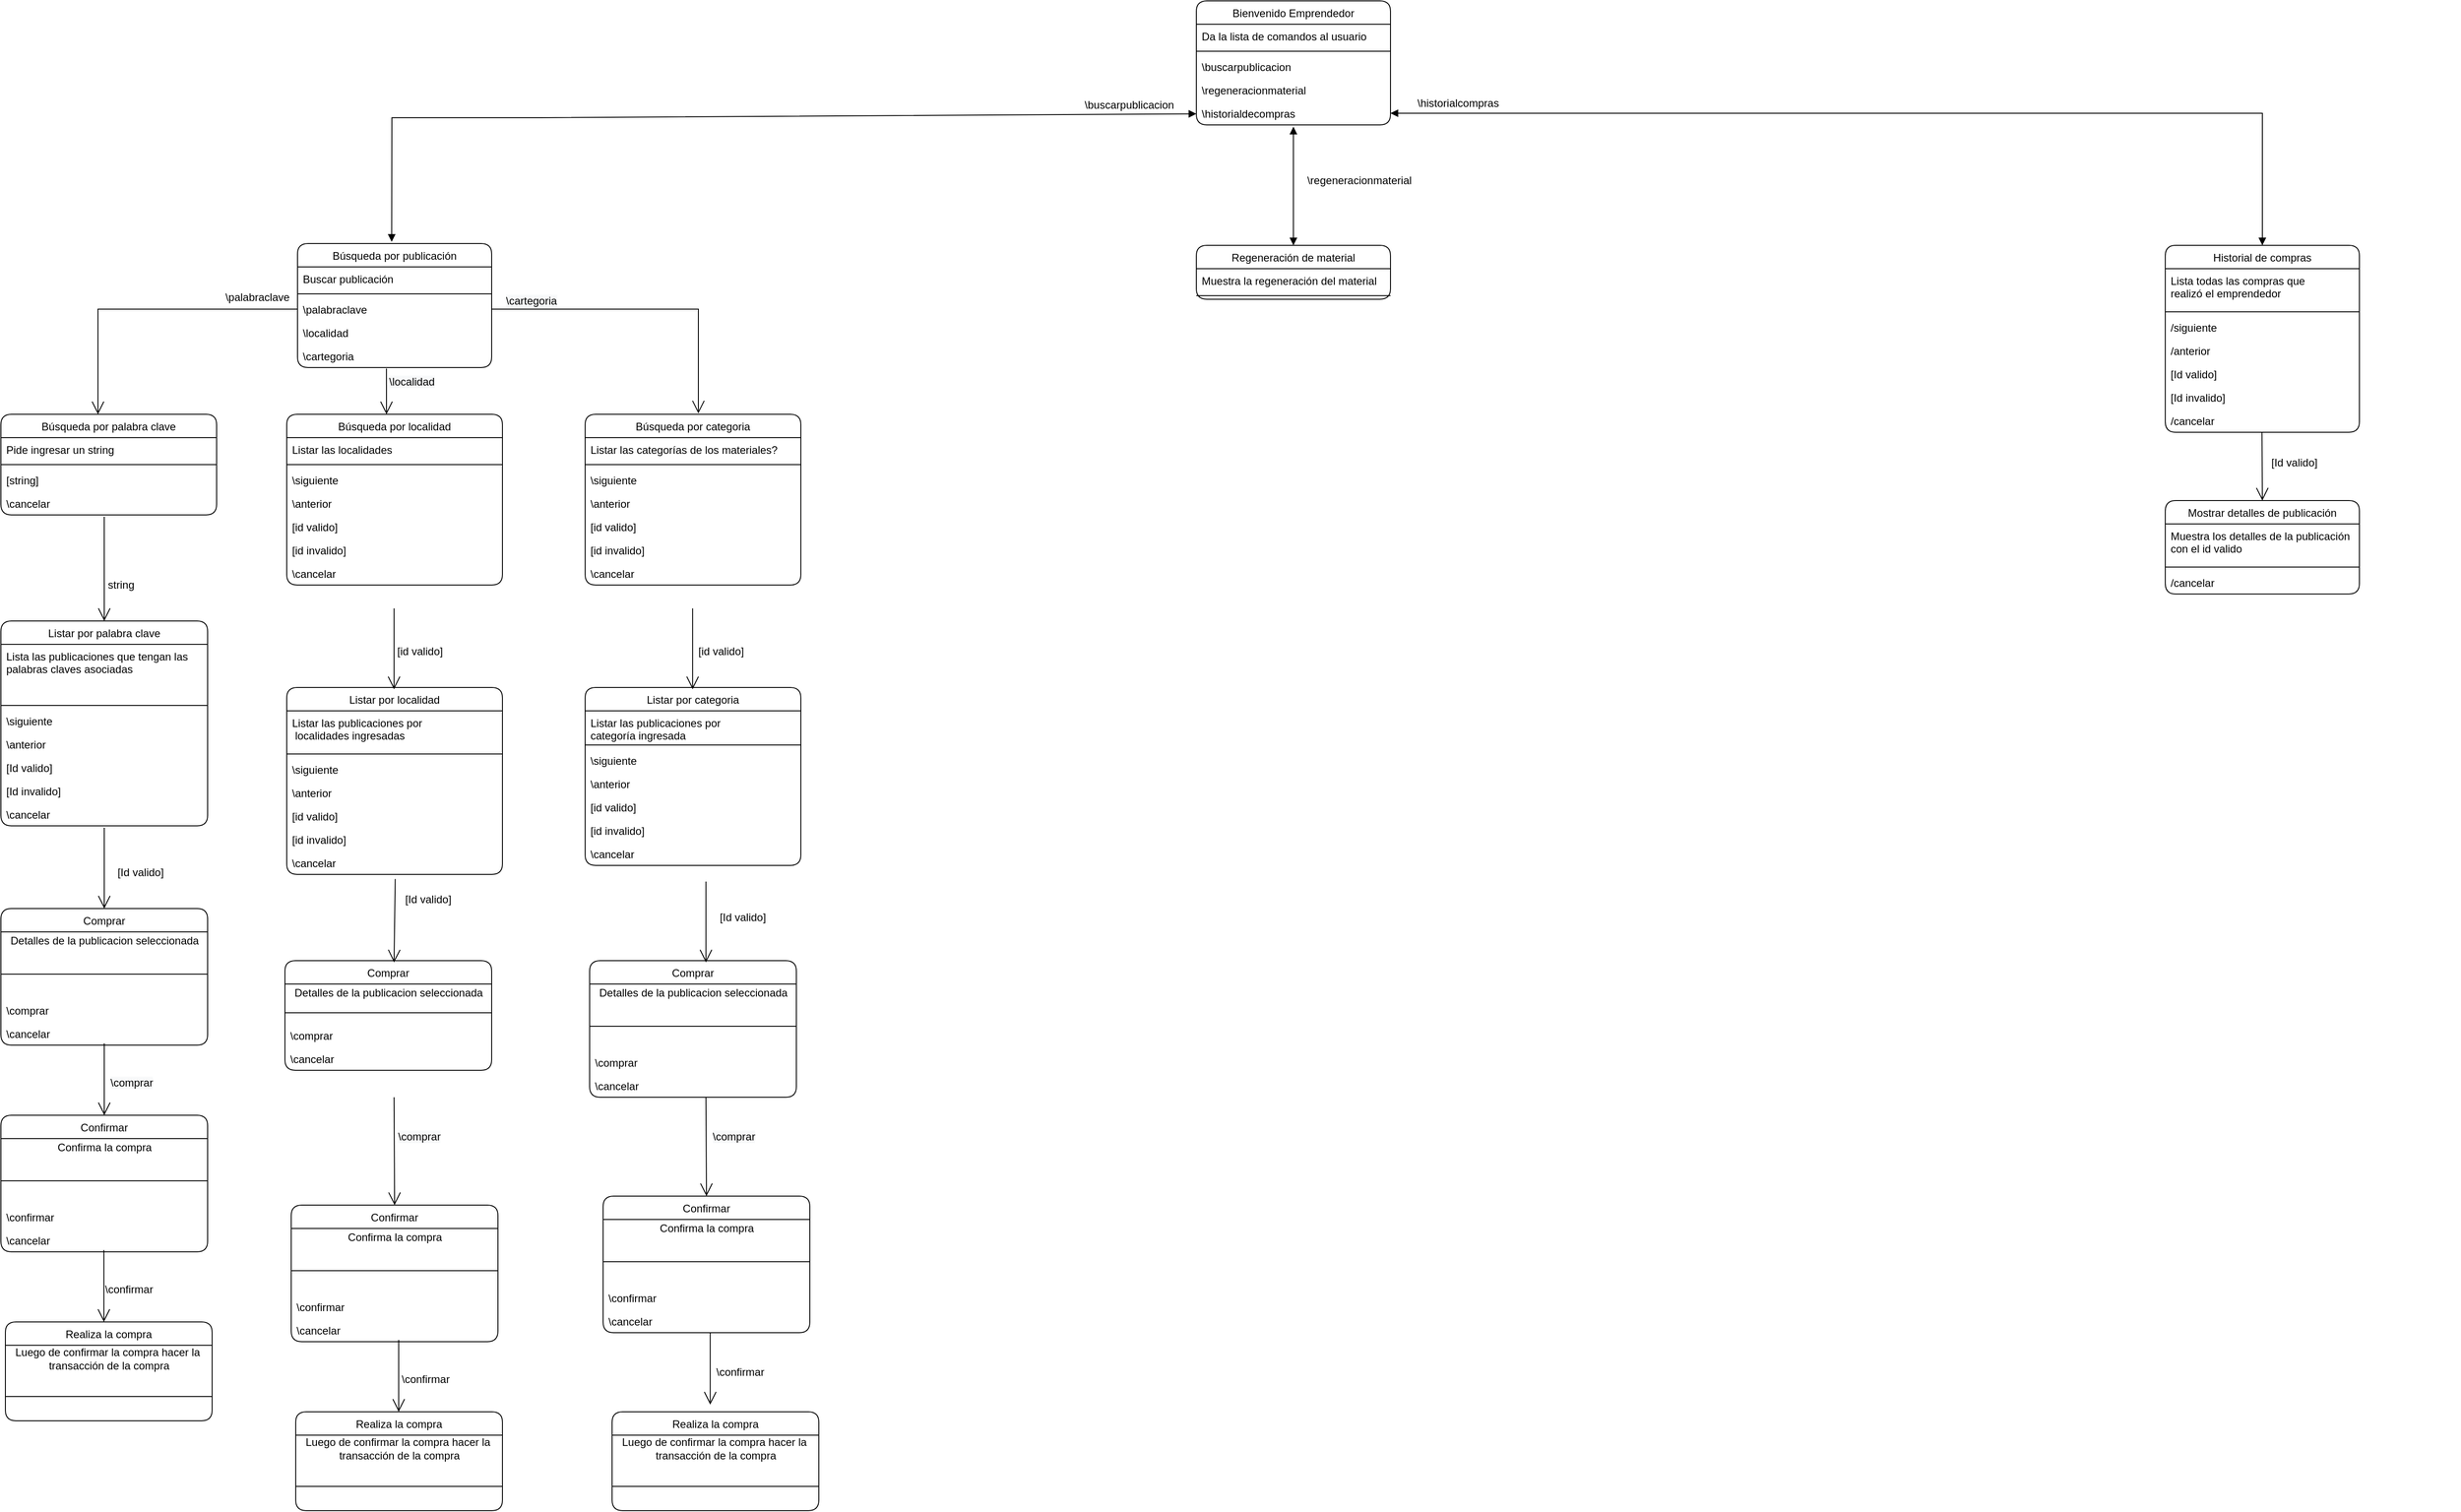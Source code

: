 <mxfile version="15.7.3" type="device"><diagram id="ck6hwYot3QmczjwxA_Va" name="Page-1"><mxGraphModel dx="2410" dy="1800" grid="1" gridSize="10" guides="1" tooltips="1" connect="1" arrows="1" fold="1" page="1" pageScale="1" pageWidth="827" pageHeight="1169" math="0" shadow="0"><root><mxCell id="0"/><mxCell id="1" parent="0"/><mxCell id="-AC4MAWslslYkM7edlEW-5" value="Bienvenido Emprendedor" style="swimlane;fontStyle=0;childLayout=stackLayout;horizontal=1;startSize=26;fillColor=none;horizontalStack=0;resizeParent=1;resizeParentMax=0;resizeLast=0;collapsible=1;marginBottom=0;rounded=1;" parent="1" vertex="1"><mxGeometry x="990" y="-460" width="216" height="138" as="geometry"><mxRectangle x="307" y="-410" width="170" height="26" as="alternateBounds"/></mxGeometry></mxCell><mxCell id="-AC4MAWslslYkM7edlEW-6" value="Da la lista de comandos al usuario" style="text;strokeColor=none;fillColor=none;align=left;verticalAlign=top;spacingLeft=4;spacingRight=4;overflow=hidden;rotatable=0;points=[[0,0.5],[1,0.5]];portConstraint=eastwest;" parent="-AC4MAWslslYkM7edlEW-5" vertex="1"><mxGeometry y="26" width="216" height="26" as="geometry"/></mxCell><mxCell id="-AC4MAWslslYkM7edlEW-7" value="" style="line;strokeWidth=1;fillColor=none;align=left;verticalAlign=middle;spacingTop=-1;spacingLeft=3;spacingRight=3;rotatable=0;labelPosition=right;points=[];portConstraint=eastwest;rounded=1;" parent="-AC4MAWslslYkM7edlEW-5" vertex="1"><mxGeometry y="52" width="216" height="8" as="geometry"/></mxCell><mxCell id="-AC4MAWslslYkM7edlEW-8" value="\buscarpublicacion" style="text;strokeColor=none;fillColor=none;align=left;verticalAlign=top;spacingLeft=4;spacingRight=4;overflow=hidden;rotatable=0;points=[[0,0.5],[1,0.5]];portConstraint=eastwest;glass=0;shadow=0;" parent="-AC4MAWslslYkM7edlEW-5" vertex="1"><mxGeometry y="60" width="216" height="26" as="geometry"/></mxCell><mxCell id="-AC4MAWslslYkM7edlEW-9" value="\regeneracionmaterial" style="text;strokeColor=none;fillColor=none;align=left;verticalAlign=top;spacingLeft=4;spacingRight=4;overflow=hidden;rotatable=0;points=[[0,0.5],[1,0.5]];portConstraint=eastwest;" parent="-AC4MAWslslYkM7edlEW-5" vertex="1"><mxGeometry y="86" width="216" height="26" as="geometry"/></mxCell><mxCell id="-AC4MAWslslYkM7edlEW-10" value="\historialdecompras" style="text;strokeColor=none;fillColor=none;align=left;verticalAlign=top;spacingLeft=4;spacingRight=4;overflow=hidden;rotatable=0;points=[[0,0.5],[1,0.5]];portConstraint=eastwest;" parent="-AC4MAWslslYkM7edlEW-5" vertex="1"><mxGeometry y="112" width="216" height="26" as="geometry"/></mxCell><mxCell id="-AC4MAWslslYkM7edlEW-22" value="Búsqueda por publicación" style="swimlane;fontStyle=0;childLayout=stackLayout;horizontal=1;startSize=26;fillColor=none;horizontalStack=0;resizeParent=1;resizeParentMax=0;resizeLast=0;collapsible=1;marginBottom=0;rounded=1;" parent="1" vertex="1"><mxGeometry x="-10" y="-190" width="216" height="138" as="geometry"><mxRectangle x="307" y="-410" width="170" height="26" as="alternateBounds"/></mxGeometry></mxCell><mxCell id="-AC4MAWslslYkM7edlEW-23" value="Buscar publicación " style="text;strokeColor=none;fillColor=none;align=left;verticalAlign=top;spacingLeft=4;spacingRight=4;overflow=hidden;rotatable=0;points=[[0,0.5],[1,0.5]];portConstraint=eastwest;" parent="-AC4MAWslslYkM7edlEW-22" vertex="1"><mxGeometry y="26" width="216" height="26" as="geometry"/></mxCell><mxCell id="-AC4MAWslslYkM7edlEW-24" value="" style="line;strokeWidth=1;fillColor=none;align=left;verticalAlign=middle;spacingTop=-1;spacingLeft=3;spacingRight=3;rotatable=0;labelPosition=right;points=[];portConstraint=eastwest;rounded=1;" parent="-AC4MAWslslYkM7edlEW-22" vertex="1"><mxGeometry y="52" width="216" height="8" as="geometry"/></mxCell><mxCell id="-AC4MAWslslYkM7edlEW-25" value="\palabraclave" style="text;strokeColor=none;fillColor=none;align=left;verticalAlign=top;spacingLeft=4;spacingRight=4;overflow=hidden;rotatable=0;points=[[0,0.5],[1,0.5]];portConstraint=eastwest;glass=0;shadow=0;" parent="-AC4MAWslslYkM7edlEW-22" vertex="1"><mxGeometry y="60" width="216" height="26" as="geometry"/></mxCell><mxCell id="-AC4MAWslslYkM7edlEW-26" value="\localidad" style="text;strokeColor=none;fillColor=none;align=left;verticalAlign=top;spacingLeft=4;spacingRight=4;overflow=hidden;rotatable=0;points=[[0,0.5],[1,0.5]];portConstraint=eastwest;" parent="-AC4MAWslslYkM7edlEW-22" vertex="1"><mxGeometry y="86" width="216" height="26" as="geometry"/></mxCell><mxCell id="-AC4MAWslslYkM7edlEW-27" value="\cartegoria" style="text;strokeColor=none;fillColor=none;align=left;verticalAlign=top;spacingLeft=4;spacingRight=4;overflow=hidden;rotatable=0;points=[[0,0.5],[1,0.5]];portConstraint=eastwest;" parent="-AC4MAWslslYkM7edlEW-22" vertex="1"><mxGeometry y="112" width="216" height="26" as="geometry"/></mxCell><mxCell id="-AC4MAWslslYkM7edlEW-28" value="" style="endArrow=block;startArrow=block;endFill=1;startFill=1;html=1;rounded=0;exitX=0.485;exitY=-0.014;exitDx=0;exitDy=0;exitPerimeter=0;" parent="1" source="-AC4MAWslslYkM7edlEW-22" target="-AC4MAWslslYkM7edlEW-10" edge="1"><mxGeometry width="160" relative="1" as="geometry"><mxPoint x="140" y="-180" as="sourcePoint"/><mxPoint x="300" y="-180" as="targetPoint"/><Array as="points"><mxPoint x="95" y="-330"/><mxPoint x="260" y="-330"/></Array></mxGeometry></mxCell><mxCell id="-AC4MAWslslYkM7edlEW-29" value="\buscarpublicacion" style="text;html=1;align=center;verticalAlign=middle;resizable=0;points=[];autosize=1;strokeColor=none;fillColor=none;" parent="1" vertex="1"><mxGeometry x="860" y="-354" width="110" height="20" as="geometry"/></mxCell><mxCell id="-AC4MAWslslYkM7edlEW-30" value="" style="endArrow=open;endFill=1;endSize=12;html=1;rounded=0;exitX=0.458;exitY=1.044;exitDx=0;exitDy=0;exitPerimeter=0;" parent="1" source="-AC4MAWslslYkM7edlEW-27" edge="1"><mxGeometry width="160" relative="1" as="geometry"><mxPoint x="10" y="-80" as="sourcePoint"/><mxPoint x="89" as="targetPoint"/></mxGeometry></mxCell><mxCell id="-AC4MAWslslYkM7edlEW-62" value="" style="endArrow=open;endFill=1;endSize=12;html=1;rounded=0;exitX=0;exitY=0.5;exitDx=0;exitDy=0;entryX=0.5;entryY=0;entryDx=0;entryDy=0;" parent="1" source="-AC4MAWslslYkM7edlEW-25" edge="1"><mxGeometry width="160" relative="1" as="geometry"><mxPoint x="-20" y="-70" as="sourcePoint"/><mxPoint x="-232.0" as="targetPoint"/><Array as="points"><mxPoint x="-232" y="-117"/></Array></mxGeometry></mxCell><mxCell id="-AC4MAWslslYkM7edlEW-63" value="" style="endArrow=open;endFill=1;endSize=12;html=1;rounded=0;exitX=1;exitY=0.5;exitDx=0;exitDy=0;entryX=0.537;entryY=-0.007;entryDx=0;entryDy=0;entryPerimeter=0;" parent="1" source="-AC4MAWslslYkM7edlEW-25" edge="1"><mxGeometry width="160" relative="1" as="geometry"><mxPoint x="-20" y="-70" as="sourcePoint"/><mxPoint x="435.992" y="-0.966" as="targetPoint"/><Array as="points"><mxPoint x="436" y="-117"/></Array></mxGeometry></mxCell><mxCell id="-AC4MAWslslYkM7edlEW-64" value="&lt;span style=&quot;text-align: left&quot;&gt;\palabraclave&lt;/span&gt;" style="text;html=1;align=center;verticalAlign=middle;resizable=0;points=[];autosize=1;strokeColor=none;fillColor=none;" parent="1" vertex="1"><mxGeometry x="-100" y="-140" width="90" height="20" as="geometry"/></mxCell><mxCell id="-AC4MAWslslYkM7edlEW-65" value="&lt;span style=&quot;color: rgb(0, 0, 0); font-family: helvetica; font-size: 12px; font-style: normal; font-weight: 400; letter-spacing: normal; text-align: left; text-indent: 0px; text-transform: none; word-spacing: 0px; background-color: rgb(248, 249, 250); display: inline; float: none;&quot;&gt;\localidad&lt;/span&gt;" style="text;whiteSpace=wrap;html=1;" parent="1" vertex="1"><mxGeometry x="90" y="-50" width="80" height="30" as="geometry"/></mxCell><mxCell id="-AC4MAWslslYkM7edlEW-67" value="&lt;span style=&quot;color: rgb(0, 0, 0); font-family: helvetica; font-size: 12px; font-style: normal; font-weight: 400; letter-spacing: normal; text-align: left; text-indent: 0px; text-transform: none; word-spacing: 0px; background-color: rgb(248, 249, 250); display: inline; float: none;&quot;&gt;\cartegoria&lt;/span&gt;" style="text;whiteSpace=wrap;html=1;" parent="1" vertex="1"><mxGeometry x="220" y="-140" width="80" height="30" as="geometry"/></mxCell><mxCell id="-AC4MAWslslYkM7edlEW-74" value="Búsqueda por palabra clave" style="swimlane;fontStyle=0;childLayout=stackLayout;horizontal=1;startSize=26;horizontalStack=0;resizeParent=1;resizeParentMax=0;resizeLast=0;collapsible=1;marginBottom=0;rounded=1;" parent="1" vertex="1"><mxGeometry x="-340" width="240" height="112" as="geometry"/></mxCell><mxCell id="-AC4MAWslslYkM7edlEW-75" value="Pide ingresar un string" style="text;strokeColor=none;fillColor=none;align=left;verticalAlign=top;spacingLeft=4;spacingRight=4;overflow=hidden;rotatable=0;points=[[0,0.5],[1,0.5]];portConstraint=eastwest;" parent="-AC4MAWslslYkM7edlEW-74" vertex="1"><mxGeometry y="26" width="240" height="26" as="geometry"/></mxCell><mxCell id="-AC4MAWslslYkM7edlEW-76" value="" style="line;strokeWidth=1;fillColor=none;align=left;verticalAlign=middle;spacingTop=-1;spacingLeft=3;spacingRight=3;rotatable=0;labelPosition=right;points=[];portConstraint=eastwest;rounded=1;" parent="-AC4MAWslslYkM7edlEW-74" vertex="1"><mxGeometry y="52" width="240" height="8" as="geometry"/></mxCell><mxCell id="-AC4MAWslslYkM7edlEW-77" value="[string]" style="text;strokeColor=none;fillColor=none;align=left;verticalAlign=top;spacingLeft=4;spacingRight=4;overflow=hidden;rotatable=0;points=[[0,0.5],[1,0.5]];portConstraint=eastwest;" parent="-AC4MAWslslYkM7edlEW-74" vertex="1"><mxGeometry y="60" width="240" height="26" as="geometry"/></mxCell><mxCell id="-AC4MAWslslYkM7edlEW-79" value="\cancelar" style="text;strokeColor=none;fillColor=none;align=left;verticalAlign=top;spacingLeft=4;spacingRight=4;overflow=hidden;rotatable=0;points=[[0,0.5],[1,0.5]];portConstraint=eastwest;" parent="-AC4MAWslslYkM7edlEW-74" vertex="1"><mxGeometry y="86" width="240" height="26" as="geometry"/></mxCell><mxCell id="-AC4MAWslslYkM7edlEW-80" value="Búsqueda por localidad" style="swimlane;fontStyle=0;childLayout=stackLayout;horizontal=1;startSize=26;horizontalStack=0;resizeParent=1;resizeParentMax=0;resizeLast=0;collapsible=1;marginBottom=0;rounded=1;" parent="1" vertex="1"><mxGeometry x="-22" width="240" height="190" as="geometry"/></mxCell><mxCell id="-AC4MAWslslYkM7edlEW-81" value="Listar las localidades" style="text;strokeColor=none;fillColor=none;align=left;verticalAlign=top;spacingLeft=4;spacingRight=4;overflow=hidden;rotatable=0;points=[[0,0.5],[1,0.5]];portConstraint=eastwest;" parent="-AC4MAWslslYkM7edlEW-80" vertex="1"><mxGeometry y="26" width="240" height="26" as="geometry"/></mxCell><mxCell id="-AC4MAWslslYkM7edlEW-82" value="" style="line;strokeWidth=1;fillColor=none;align=left;verticalAlign=middle;spacingTop=-1;spacingLeft=3;spacingRight=3;rotatable=0;labelPosition=right;points=[];portConstraint=eastwest;rounded=1;" parent="-AC4MAWslslYkM7edlEW-80" vertex="1"><mxGeometry y="52" width="240" height="8" as="geometry"/></mxCell><mxCell id="-AC4MAWslslYkM7edlEW-83" value="\siguiente" style="text;strokeColor=none;fillColor=none;align=left;verticalAlign=top;spacingLeft=4;spacingRight=4;overflow=hidden;rotatable=0;points=[[0,0.5],[1,0.5]];portConstraint=eastwest;" parent="-AC4MAWslslYkM7edlEW-80" vertex="1"><mxGeometry y="60" width="240" height="26" as="geometry"/></mxCell><mxCell id="-AC4MAWslslYkM7edlEW-84" value="\anterior" style="text;strokeColor=none;fillColor=none;align=left;verticalAlign=top;spacingLeft=4;spacingRight=4;overflow=hidden;rotatable=0;points=[[0,0.5],[1,0.5]];portConstraint=eastwest;" parent="-AC4MAWslslYkM7edlEW-80" vertex="1"><mxGeometry y="86" width="240" height="26" as="geometry"/></mxCell><mxCell id="-AC4MAWslslYkM7edlEW-85" value="[id valido]" style="text;strokeColor=none;fillColor=none;align=left;verticalAlign=top;spacingLeft=4;spacingRight=4;overflow=hidden;rotatable=0;points=[[0,0.5],[1,0.5]];portConstraint=eastwest;" parent="-AC4MAWslslYkM7edlEW-80" vertex="1"><mxGeometry y="112" width="240" height="26" as="geometry"/></mxCell><mxCell id="-AC4MAWslslYkM7edlEW-86" value="[id invalido]" style="text;strokeColor=none;fillColor=none;align=left;verticalAlign=top;spacingLeft=4;spacingRight=4;overflow=hidden;rotatable=0;points=[[0,0.5],[1,0.5]];portConstraint=eastwest;" parent="-AC4MAWslslYkM7edlEW-80" vertex="1"><mxGeometry y="138" width="240" height="26" as="geometry"/></mxCell><mxCell id="-AC4MAWslslYkM7edlEW-88" value="\cancelar" style="text;strokeColor=none;fillColor=none;align=left;verticalAlign=top;spacingLeft=4;spacingRight=4;overflow=hidden;rotatable=0;points=[[0,0.5],[1,0.5]];portConstraint=eastwest;" parent="-AC4MAWslslYkM7edlEW-80" vertex="1"><mxGeometry y="164" width="240" height="26" as="geometry"/></mxCell><mxCell id="-AC4MAWslslYkM7edlEW-91" value="Búsqueda por categoria" style="swimlane;fontStyle=0;childLayout=stackLayout;horizontal=1;startSize=26;horizontalStack=0;resizeParent=1;resizeParentMax=0;resizeLast=0;collapsible=1;marginBottom=0;rounded=1;" parent="1" vertex="1"><mxGeometry x="310" width="240" height="190" as="geometry"/></mxCell><mxCell id="-AC4MAWslslYkM7edlEW-92" value="Listar las categorías de los materiales?" style="text;strokeColor=none;fillColor=none;align=left;verticalAlign=top;spacingLeft=4;spacingRight=4;overflow=hidden;rotatable=0;points=[[0,0.5],[1,0.5]];portConstraint=eastwest;" parent="-AC4MAWslslYkM7edlEW-91" vertex="1"><mxGeometry y="26" width="240" height="26" as="geometry"/></mxCell><mxCell id="-AC4MAWslslYkM7edlEW-93" value="" style="line;strokeWidth=1;fillColor=none;align=left;verticalAlign=middle;spacingTop=-1;spacingLeft=3;spacingRight=3;rotatable=0;labelPosition=right;points=[];portConstraint=eastwest;rounded=1;" parent="-AC4MAWslslYkM7edlEW-91" vertex="1"><mxGeometry y="52" width="240" height="8" as="geometry"/></mxCell><mxCell id="-AC4MAWslslYkM7edlEW-94" value="\siguiente" style="text;strokeColor=none;fillColor=none;align=left;verticalAlign=top;spacingLeft=4;spacingRight=4;overflow=hidden;rotatable=0;points=[[0,0.5],[1,0.5]];portConstraint=eastwest;" parent="-AC4MAWslslYkM7edlEW-91" vertex="1"><mxGeometry y="60" width="240" height="26" as="geometry"/></mxCell><mxCell id="-AC4MAWslslYkM7edlEW-95" value="\anterior" style="text;strokeColor=none;fillColor=none;align=left;verticalAlign=top;spacingLeft=4;spacingRight=4;overflow=hidden;rotatable=0;points=[[0,0.5],[1,0.5]];portConstraint=eastwest;" parent="-AC4MAWslslYkM7edlEW-91" vertex="1"><mxGeometry y="86" width="240" height="26" as="geometry"/></mxCell><mxCell id="-AC4MAWslslYkM7edlEW-96" value="[id valido]" style="text;strokeColor=none;fillColor=none;align=left;verticalAlign=top;spacingLeft=4;spacingRight=4;overflow=hidden;rotatable=0;points=[[0,0.5],[1,0.5]];portConstraint=eastwest;" parent="-AC4MAWslslYkM7edlEW-91" vertex="1"><mxGeometry y="112" width="240" height="26" as="geometry"/></mxCell><mxCell id="-AC4MAWslslYkM7edlEW-97" value="[id invalido]" style="text;strokeColor=none;fillColor=none;align=left;verticalAlign=top;spacingLeft=4;spacingRight=4;overflow=hidden;rotatable=0;points=[[0,0.5],[1,0.5]];portConstraint=eastwest;" parent="-AC4MAWslslYkM7edlEW-91" vertex="1"><mxGeometry y="138" width="240" height="26" as="geometry"/></mxCell><mxCell id="-AC4MAWslslYkM7edlEW-99" value="\cancelar" style="text;strokeColor=none;fillColor=none;align=left;verticalAlign=top;spacingLeft=4;spacingRight=4;overflow=hidden;rotatable=0;points=[[0,0.5],[1,0.5]];portConstraint=eastwest;" parent="-AC4MAWslslYkM7edlEW-91" vertex="1"><mxGeometry y="164" width="240" height="26" as="geometry"/></mxCell><mxCell id="-AC4MAWslslYkM7edlEW-100" value="Regeneración de material" style="swimlane;fontStyle=0;childLayout=stackLayout;horizontal=1;startSize=26;fillColor=none;horizontalStack=0;resizeParent=1;resizeParentMax=0;resizeLast=0;collapsible=1;marginBottom=0;rounded=1;" parent="1" vertex="1"><mxGeometry x="990" y="-188" width="216" height="60" as="geometry"><mxRectangle x="307" y="-410" width="170" height="26" as="alternateBounds"/></mxGeometry></mxCell><mxCell id="-AC4MAWslslYkM7edlEW-101" value="Muestra la regeneración del material " style="text;strokeColor=none;fillColor=none;align=left;verticalAlign=top;spacingLeft=4;spacingRight=4;overflow=hidden;rotatable=0;points=[[0,0.5],[1,0.5]];portConstraint=eastwest;" parent="-AC4MAWslslYkM7edlEW-100" vertex="1"><mxGeometry y="26" width="216" height="26" as="geometry"/></mxCell><mxCell id="-AC4MAWslslYkM7edlEW-102" value="" style="line;strokeWidth=1;fillColor=none;align=left;verticalAlign=middle;spacingTop=-1;spacingLeft=3;spacingRight=3;rotatable=0;labelPosition=right;points=[];portConstraint=eastwest;rounded=1;" parent="-AC4MAWslslYkM7edlEW-100" vertex="1"><mxGeometry y="52" width="216" height="8" as="geometry"/></mxCell><mxCell id="-AC4MAWslslYkM7edlEW-108" value="" style="endArrow=block;startArrow=block;endFill=1;startFill=1;html=1;rounded=0;entryX=0.5;entryY=0;entryDx=0;entryDy=0;" parent="1" target="-AC4MAWslslYkM7edlEW-100" edge="1"><mxGeometry width="160" relative="1" as="geometry"><mxPoint x="1098" y="-320" as="sourcePoint"/><mxPoint x="590" y="-240" as="targetPoint"/><Array as="points"><mxPoint x="1098" y="-285"/></Array></mxGeometry></mxCell><mxCell id="-AC4MAWslslYkM7edlEW-109" value="&lt;span style=&quot;text-align: left&quot;&gt;\regeneracionmaterial&lt;/span&gt;" style="text;html=1;align=center;verticalAlign=middle;resizable=0;points=[];autosize=1;strokeColor=none;fillColor=none;" parent="1" vertex="1"><mxGeometry x="1106" y="-270" width="130" height="20" as="geometry"/></mxCell><mxCell id="-AC4MAWslslYkM7edlEW-111" value="Historial de compras" style="swimlane;fontStyle=0;childLayout=stackLayout;horizontal=1;startSize=26;fillColor=none;horizontalStack=0;resizeParent=1;resizeParentMax=0;resizeLast=0;collapsible=1;marginBottom=0;rounded=1;" parent="1" vertex="1"><mxGeometry x="2068" y="-188" width="216" height="208" as="geometry"><mxRectangle x="307" y="-410" width="170" height="26" as="alternateBounds"/></mxGeometry></mxCell><mxCell id="-AC4MAWslslYkM7edlEW-112" value="Lista todas las compras que &#10;realizó el emprendedor" style="text;strokeColor=none;fillColor=none;align=left;verticalAlign=top;spacingLeft=4;spacingRight=4;overflow=hidden;rotatable=0;points=[[0,0.5],[1,0.5]];portConstraint=eastwest;" parent="-AC4MAWslslYkM7edlEW-111" vertex="1"><mxGeometry y="26" width="216" height="44" as="geometry"/></mxCell><mxCell id="-AC4MAWslslYkM7edlEW-113" value="" style="line;strokeWidth=1;fillColor=none;align=left;verticalAlign=middle;spacingTop=-1;spacingLeft=3;spacingRight=3;rotatable=0;labelPosition=right;points=[];portConstraint=eastwest;rounded=1;" parent="-AC4MAWslslYkM7edlEW-111" vertex="1"><mxGeometry y="70" width="216" height="8" as="geometry"/></mxCell><mxCell id="-AC4MAWslslYkM7edlEW-114" value="/siguiente&#10;" style="text;strokeColor=none;fillColor=none;align=left;verticalAlign=top;spacingLeft=4;spacingRight=4;overflow=hidden;rotatable=0;points=[[0,0.5],[1,0.5]];portConstraint=eastwest;glass=0;shadow=0;" parent="-AC4MAWslslYkM7edlEW-111" vertex="1"><mxGeometry y="78" width="216" height="26" as="geometry"/></mxCell><mxCell id="-AC4MAWslslYkM7edlEW-287" value="/anterior&#10;" style="text;strokeColor=none;fillColor=none;align=left;verticalAlign=top;spacingLeft=4;spacingRight=4;overflow=hidden;rotatable=0;points=[[0,0.5],[1,0.5]];portConstraint=eastwest;glass=0;shadow=0;" parent="-AC4MAWslslYkM7edlEW-111" vertex="1"><mxGeometry y="104" width="216" height="26" as="geometry"/></mxCell><mxCell id="-AC4MAWslslYkM7edlEW-288" value="[Id valido]" style="text;strokeColor=none;fillColor=none;align=left;verticalAlign=top;spacingLeft=4;spacingRight=4;overflow=hidden;rotatable=0;points=[[0,0.5],[1,0.5]];portConstraint=eastwest;glass=0;shadow=0;" parent="-AC4MAWslslYkM7edlEW-111" vertex="1"><mxGeometry y="130" width="216" height="26" as="geometry"/></mxCell><mxCell id="-AC4MAWslslYkM7edlEW-289" value="[Id invalido]" style="text;strokeColor=none;fillColor=none;align=left;verticalAlign=top;spacingLeft=4;spacingRight=4;overflow=hidden;rotatable=0;points=[[0,0.5],[1,0.5]];portConstraint=eastwest;glass=0;shadow=0;" parent="-AC4MAWslslYkM7edlEW-111" vertex="1"><mxGeometry y="156" width="216" height="26" as="geometry"/></mxCell><mxCell id="-AC4MAWslslYkM7edlEW-286" value="/cancelar&#10;&#10;" style="text;strokeColor=none;fillColor=none;align=left;verticalAlign=top;spacingLeft=4;spacingRight=4;overflow=hidden;rotatable=0;points=[[0,0.5],[1,0.5]];portConstraint=eastwest;glass=0;shadow=0;" parent="-AC4MAWslslYkM7edlEW-111" vertex="1"><mxGeometry y="182" width="216" height="26" as="geometry"/></mxCell><mxCell id="-AC4MAWslslYkM7edlEW-117" value="" style="endArrow=block;startArrow=block;endFill=1;startFill=1;html=1;rounded=0;exitX=1;exitY=0.5;exitDx=0;exitDy=0;entryX=0.5;entryY=0;entryDx=0;entryDy=0;" parent="1" source="-AC4MAWslslYkM7edlEW-10" target="-AC4MAWslslYkM7edlEW-111" edge="1"><mxGeometry width="160" relative="1" as="geometry"><mxPoint x="1330" y="-280" as="sourcePoint"/><mxPoint x="1490" y="-280" as="targetPoint"/><Array as="points"><mxPoint x="1838" y="-335"/><mxPoint x="2176" y="-335"/></Array></mxGeometry></mxCell><mxCell id="-AC4MAWslslYkM7edlEW-118" value="\historialcompras" style="text;strokeColor=none;fillColor=none;align=left;verticalAlign=top;spacingLeft=4;spacingRight=4;overflow=hidden;rotatable=0;points=[[0,0.5],[1,0.5]];portConstraint=eastwest;" parent="1" vertex="1"><mxGeometry x="1230" y="-360" width="216" height="26" as="geometry"/></mxCell><mxCell id="-AC4MAWslslYkM7edlEW-119" value="Listar por palabra clave" style="swimlane;fontStyle=0;childLayout=stackLayout;horizontal=1;startSize=26;horizontalStack=0;resizeParent=1;resizeParentMax=0;resizeLast=0;collapsible=1;marginBottom=0;rounded=1;" parent="1" vertex="1"><mxGeometry x="-340" y="230" width="230" height="228" as="geometry"/></mxCell><mxCell id="-AC4MAWslslYkM7edlEW-120" value="Lista las publicaciones que tengan las &#10;palabras claves asociadas" style="text;strokeColor=none;fillColor=none;align=left;verticalAlign=top;spacingLeft=4;spacingRight=4;overflow=hidden;rotatable=0;points=[[0,0.5],[1,0.5]];portConstraint=eastwest;" parent="-AC4MAWslslYkM7edlEW-119" vertex="1"><mxGeometry y="26" width="230" height="64" as="geometry"/></mxCell><mxCell id="-AC4MAWslslYkM7edlEW-121" value="" style="line;strokeWidth=1;fillColor=none;align=left;verticalAlign=middle;spacingTop=-1;spacingLeft=3;spacingRight=3;rotatable=0;labelPosition=right;points=[];portConstraint=eastwest;rounded=1;" parent="-AC4MAWslslYkM7edlEW-119" vertex="1"><mxGeometry y="90" width="230" height="8" as="geometry"/></mxCell><mxCell id="-AC4MAWslslYkM7edlEW-124" value="\siguiente" style="text;strokeColor=none;fillColor=none;align=left;verticalAlign=top;spacingLeft=4;spacingRight=4;overflow=hidden;rotatable=0;points=[[0,0.5],[1,0.5]];portConstraint=eastwest;" parent="-AC4MAWslslYkM7edlEW-119" vertex="1"><mxGeometry y="98" width="230" height="26" as="geometry"/></mxCell><mxCell id="-AC4MAWslslYkM7edlEW-130" value="\anterior" style="text;strokeColor=none;fillColor=none;align=left;verticalAlign=top;spacingLeft=4;spacingRight=4;overflow=hidden;rotatable=0;points=[[0,0.5],[1,0.5]];portConstraint=eastwest;" parent="-AC4MAWslslYkM7edlEW-119" vertex="1"><mxGeometry y="124" width="230" height="26" as="geometry"/></mxCell><mxCell id="-AC4MAWslslYkM7edlEW-132" value="[Id valido]" style="text;strokeColor=none;fillColor=none;align=left;verticalAlign=top;spacingLeft=4;spacingRight=4;overflow=hidden;rotatable=0;points=[[0,0.5],[1,0.5]];portConstraint=eastwest;" parent="-AC4MAWslslYkM7edlEW-119" vertex="1"><mxGeometry y="150" width="230" height="26" as="geometry"/></mxCell><mxCell id="-AC4MAWslslYkM7edlEW-134" value="[Id invalido]" style="text;strokeColor=none;fillColor=none;align=left;verticalAlign=top;spacingLeft=4;spacingRight=4;overflow=hidden;rotatable=0;points=[[0,0.5],[1,0.5]];portConstraint=eastwest;" parent="-AC4MAWslslYkM7edlEW-119" vertex="1"><mxGeometry y="176" width="230" height="26" as="geometry"/></mxCell><mxCell id="-AC4MAWslslYkM7edlEW-131" value="\cancelar" style="text;strokeColor=none;fillColor=none;align=left;verticalAlign=top;spacingLeft=4;spacingRight=4;overflow=hidden;rotatable=0;points=[[0,0.5],[1,0.5]];portConstraint=eastwest;" parent="-AC4MAWslslYkM7edlEW-119" vertex="1"><mxGeometry y="202" width="230" height="26" as="geometry"/></mxCell><mxCell id="-AC4MAWslslYkM7edlEW-127" value="" style="endArrow=open;endFill=1;endSize=12;html=1;rounded=0;entryX=0.5;entryY=0;entryDx=0;entryDy=0;exitX=0.479;exitY=1.077;exitDx=0;exitDy=0;exitPerimeter=0;" parent="1" source="-AC4MAWslslYkM7edlEW-79" target="-AC4MAWslslYkM7edlEW-119" edge="1"><mxGeometry width="160" relative="1" as="geometry"><mxPoint x="-225" y="140" as="sourcePoint"/><mxPoint x="100" y="20" as="targetPoint"/></mxGeometry></mxCell><mxCell id="-AC4MAWslslYkM7edlEW-128" value="&lt;span style=&quot;text-align: left&quot;&gt;string&amp;nbsp;&lt;/span&gt;" style="text;html=1;align=center;verticalAlign=middle;resizable=0;points=[];autosize=1;strokeColor=none;fillColor=none;" parent="1" vertex="1"><mxGeometry x="-230" y="180" width="50" height="20" as="geometry"/></mxCell><mxCell id="-AC4MAWslslYkM7edlEW-135" value="Comprar" style="swimlane;fontStyle=0;childLayout=stackLayout;horizontal=1;startSize=26;horizontalStack=0;resizeParent=1;resizeParentMax=0;resizeLast=0;collapsible=1;marginBottom=0;rounded=1;" parent="1" vertex="1"><mxGeometry x="-340" y="550" width="230" height="152" as="geometry"/></mxCell><mxCell id="-AC4MAWslslYkM7edlEW-145" value="Detalles de la publicacion seleccionada" style="text;html=1;align=center;verticalAlign=middle;resizable=0;points=[];autosize=1;strokeColor=none;fillColor=none;" parent="-AC4MAWslslYkM7edlEW-135" vertex="1"><mxGeometry y="26" width="230" height="20" as="geometry"/></mxCell><mxCell id="-AC4MAWslslYkM7edlEW-137" value="" style="line;strokeWidth=1;fillColor=none;align=left;verticalAlign=middle;spacingTop=-1;spacingLeft=3;spacingRight=3;rotatable=0;labelPosition=right;points=[];portConstraint=eastwest;rounded=1;" parent="-AC4MAWslslYkM7edlEW-135" vertex="1"><mxGeometry y="46" width="230" height="54" as="geometry"/></mxCell><mxCell id="-AC4MAWslslYkM7edlEW-139" value="\comprar" style="text;strokeColor=none;fillColor=none;align=left;verticalAlign=top;spacingLeft=4;spacingRight=4;overflow=hidden;rotatable=0;points=[[0,0.5],[1,0.5]];portConstraint=eastwest;" parent="-AC4MAWslslYkM7edlEW-135" vertex="1"><mxGeometry y="100" width="230" height="26" as="geometry"/></mxCell><mxCell id="-AC4MAWslslYkM7edlEW-142" value="\cancelar" style="text;strokeColor=none;fillColor=none;align=left;verticalAlign=top;spacingLeft=4;spacingRight=4;overflow=hidden;rotatable=0;points=[[0,0.5],[1,0.5]];portConstraint=eastwest;" parent="-AC4MAWslslYkM7edlEW-135" vertex="1"><mxGeometry y="126" width="230" height="26" as="geometry"/></mxCell><mxCell id="-AC4MAWslslYkM7edlEW-143" value="" style="endArrow=open;endFill=1;endSize=12;html=1;rounded=0;entryX=0.5;entryY=0;entryDx=0;entryDy=0;" parent="1" target="-AC4MAWslslYkM7edlEW-135" edge="1"><mxGeometry width="160" relative="1" as="geometry"><mxPoint x="-225" y="460" as="sourcePoint"/><mxPoint x="-120" y="620" as="targetPoint"/></mxGeometry></mxCell><mxCell id="-AC4MAWslslYkM7edlEW-144" value="[Id valido]" style="text;html=1;align=center;verticalAlign=middle;resizable=0;points=[];autosize=1;strokeColor=none;fillColor=none;" parent="1" vertex="1"><mxGeometry x="-220" y="500" width="70" height="20" as="geometry"/></mxCell><mxCell id="-AC4MAWslslYkM7edlEW-146" value="Confirmar" style="swimlane;fontStyle=0;childLayout=stackLayout;horizontal=1;startSize=26;horizontalStack=0;resizeParent=1;resizeParentMax=0;resizeLast=0;collapsible=1;marginBottom=0;rounded=1;" parent="1" vertex="1"><mxGeometry x="-340" y="780" width="230" height="152" as="geometry"/></mxCell><mxCell id="-AC4MAWslslYkM7edlEW-147" value="Confirma la compra" style="text;html=1;align=center;verticalAlign=middle;resizable=0;points=[];autosize=1;strokeColor=none;fillColor=none;" parent="-AC4MAWslslYkM7edlEW-146" vertex="1"><mxGeometry y="26" width="230" height="20" as="geometry"/></mxCell><mxCell id="-AC4MAWslslYkM7edlEW-148" value="" style="line;strokeWidth=1;fillColor=none;align=left;verticalAlign=middle;spacingTop=-1;spacingLeft=3;spacingRight=3;rotatable=0;labelPosition=right;points=[];portConstraint=eastwest;rounded=1;" parent="-AC4MAWslslYkM7edlEW-146" vertex="1"><mxGeometry y="46" width="230" height="54" as="geometry"/></mxCell><mxCell id="-AC4MAWslslYkM7edlEW-149" value="\confirmar" style="text;strokeColor=none;fillColor=none;align=left;verticalAlign=top;spacingLeft=4;spacingRight=4;overflow=hidden;rotatable=0;points=[[0,0.5],[1,0.5]];portConstraint=eastwest;" parent="-AC4MAWslslYkM7edlEW-146" vertex="1"><mxGeometry y="100" width="230" height="26" as="geometry"/></mxCell><mxCell id="-AC4MAWslslYkM7edlEW-150" value="\cancelar" style="text;strokeColor=none;fillColor=none;align=left;verticalAlign=top;spacingLeft=4;spacingRight=4;overflow=hidden;rotatable=0;points=[[0,0.5],[1,0.5]];portConstraint=eastwest;" parent="-AC4MAWslslYkM7edlEW-146" vertex="1"><mxGeometry y="126" width="230" height="26" as="geometry"/></mxCell><mxCell id="-AC4MAWslslYkM7edlEW-151" value="" style="endArrow=open;endFill=1;endSize=12;html=1;rounded=0;entryX=0.5;entryY=0;entryDx=0;entryDy=0;" parent="1" target="-AC4MAWslslYkM7edlEW-146" edge="1"><mxGeometry width="160" relative="1" as="geometry"><mxPoint x="-225" y="700" as="sourcePoint"/><mxPoint x="-215" y="560" as="targetPoint"/></mxGeometry></mxCell><mxCell id="-AC4MAWslslYkM7edlEW-152" value="&lt;span style=&quot;color: rgb(0, 0, 0); font-family: helvetica; font-size: 12px; font-style: normal; font-weight: 400; letter-spacing: normal; text-align: left; text-indent: 0px; text-transform: none; word-spacing: 0px; background-color: rgb(248, 249, 250); display: inline; float: none;&quot;&gt;\comprar&lt;/span&gt;" style="text;whiteSpace=wrap;html=1;" parent="1" vertex="1"><mxGeometry x="-220" y="730" width="70" height="30" as="geometry"/></mxCell><mxCell id="-AC4MAWslslYkM7edlEW-153" value="Listar por localidad" style="swimlane;fontStyle=0;childLayout=stackLayout;horizontal=1;startSize=26;horizontalStack=0;resizeParent=1;resizeParentMax=0;resizeLast=0;collapsible=1;marginBottom=0;rounded=1;" parent="1" vertex="1"><mxGeometry x="-22" y="304" width="240" height="208" as="geometry"/></mxCell><mxCell id="-AC4MAWslslYkM7edlEW-154" value="Listar las publicaciones por &#10; localidades ingresadas" style="text;strokeColor=none;fillColor=none;align=left;verticalAlign=top;spacingLeft=4;spacingRight=4;overflow=hidden;rotatable=0;points=[[0,0.5],[1,0.5]];portConstraint=eastwest;" parent="-AC4MAWslslYkM7edlEW-153" vertex="1"><mxGeometry y="26" width="240" height="44" as="geometry"/></mxCell><mxCell id="-AC4MAWslslYkM7edlEW-155" value="" style="line;strokeWidth=1;fillColor=none;align=left;verticalAlign=middle;spacingTop=-1;spacingLeft=3;spacingRight=3;rotatable=0;labelPosition=right;points=[];portConstraint=eastwest;rounded=1;" parent="-AC4MAWslslYkM7edlEW-153" vertex="1"><mxGeometry y="70" width="240" height="8" as="geometry"/></mxCell><mxCell id="-AC4MAWslslYkM7edlEW-156" value="\siguiente" style="text;strokeColor=none;fillColor=none;align=left;verticalAlign=top;spacingLeft=4;spacingRight=4;overflow=hidden;rotatable=0;points=[[0,0.5],[1,0.5]];portConstraint=eastwest;" parent="-AC4MAWslslYkM7edlEW-153" vertex="1"><mxGeometry y="78" width="240" height="26" as="geometry"/></mxCell><mxCell id="-AC4MAWslslYkM7edlEW-157" value="\anterior" style="text;strokeColor=none;fillColor=none;align=left;verticalAlign=top;spacingLeft=4;spacingRight=4;overflow=hidden;rotatable=0;points=[[0,0.5],[1,0.5]];portConstraint=eastwest;" parent="-AC4MAWslslYkM7edlEW-153" vertex="1"><mxGeometry y="104" width="240" height="26" as="geometry"/></mxCell><mxCell id="-AC4MAWslslYkM7edlEW-158" value="[id valido]" style="text;strokeColor=none;fillColor=none;align=left;verticalAlign=top;spacingLeft=4;spacingRight=4;overflow=hidden;rotatable=0;points=[[0,0.5],[1,0.5]];portConstraint=eastwest;" parent="-AC4MAWslslYkM7edlEW-153" vertex="1"><mxGeometry y="130" width="240" height="26" as="geometry"/></mxCell><mxCell id="-AC4MAWslslYkM7edlEW-159" value="[id invalido]" style="text;strokeColor=none;fillColor=none;align=left;verticalAlign=top;spacingLeft=4;spacingRight=4;overflow=hidden;rotatable=0;points=[[0,0.5],[1,0.5]];portConstraint=eastwest;" parent="-AC4MAWslslYkM7edlEW-153" vertex="1"><mxGeometry y="156" width="240" height="26" as="geometry"/></mxCell><mxCell id="-AC4MAWslslYkM7edlEW-161" value="\cancelar" style="text;strokeColor=none;fillColor=none;align=left;verticalAlign=top;spacingLeft=4;spacingRight=4;overflow=hidden;rotatable=0;points=[[0,0.5],[1,0.5]];portConstraint=eastwest;" parent="-AC4MAWslslYkM7edlEW-153" vertex="1"><mxGeometry y="182" width="240" height="26" as="geometry"/></mxCell><mxCell id="-AC4MAWslslYkM7edlEW-162" value="" style="endArrow=open;endFill=1;endSize=12;html=1;rounded=0;entryX=0.5;entryY=0;entryDx=0;entryDy=0;" parent="1" edge="1"><mxGeometry width="160" relative="1" as="geometry"><mxPoint x="97.41" y="216" as="sourcePoint"/><mxPoint x="97.41" y="306" as="targetPoint"/></mxGeometry></mxCell><mxCell id="-AC4MAWslslYkM7edlEW-163" value="Comprar" style="swimlane;fontStyle=0;childLayout=stackLayout;horizontal=1;startSize=26;horizontalStack=0;resizeParent=1;resizeParentMax=0;resizeLast=0;collapsible=1;marginBottom=0;rounded=1;" parent="1" vertex="1"><mxGeometry x="-24" y="608" width="230" height="122" as="geometry"/></mxCell><mxCell id="-AC4MAWslslYkM7edlEW-164" value="Detalles de la publicacion seleccionada" style="text;html=1;align=center;verticalAlign=middle;resizable=0;points=[];autosize=1;strokeColor=none;fillColor=none;" parent="-AC4MAWslslYkM7edlEW-163" vertex="1"><mxGeometry y="26" width="230" height="20" as="geometry"/></mxCell><mxCell id="-AC4MAWslslYkM7edlEW-165" value="" style="line;strokeWidth=1;fillColor=none;align=left;verticalAlign=middle;spacingTop=-1;spacingLeft=3;spacingRight=3;rotatable=0;labelPosition=right;points=[];portConstraint=eastwest;rounded=1;" parent="-AC4MAWslslYkM7edlEW-163" vertex="1"><mxGeometry y="46" width="230" height="24" as="geometry"/></mxCell><mxCell id="-AC4MAWslslYkM7edlEW-166" value="\comprar" style="text;strokeColor=none;fillColor=none;align=left;verticalAlign=top;spacingLeft=4;spacingRight=4;overflow=hidden;rotatable=0;points=[[0,0.5],[1,0.5]];portConstraint=eastwest;" parent="-AC4MAWslslYkM7edlEW-163" vertex="1"><mxGeometry y="70" width="230" height="26" as="geometry"/></mxCell><mxCell id="-AC4MAWslslYkM7edlEW-167" value="\cancelar" style="text;strokeColor=none;fillColor=none;align=left;verticalAlign=top;spacingLeft=4;spacingRight=4;overflow=hidden;rotatable=0;points=[[0,0.5],[1,0.5]];portConstraint=eastwest;" parent="-AC4MAWslslYkM7edlEW-163" vertex="1"><mxGeometry y="96" width="230" height="26" as="geometry"/></mxCell><mxCell id="-AC4MAWslslYkM7edlEW-173" value="Listar por categoria" style="swimlane;fontStyle=0;childLayout=stackLayout;horizontal=1;startSize=26;horizontalStack=0;resizeParent=1;resizeParentMax=0;resizeLast=0;collapsible=1;marginBottom=0;rounded=1;" parent="1" vertex="1"><mxGeometry x="310" y="304" width="240" height="198" as="geometry"/></mxCell><mxCell id="-AC4MAWslslYkM7edlEW-174" value="Listar las publicaciones por &#10;categoría ingresada" style="text;strokeColor=none;fillColor=none;align=left;verticalAlign=top;spacingLeft=4;spacingRight=4;overflow=hidden;rotatable=0;points=[[0,0.5],[1,0.5]];portConstraint=eastwest;" parent="-AC4MAWslslYkM7edlEW-173" vertex="1"><mxGeometry y="26" width="240" height="34" as="geometry"/></mxCell><mxCell id="-AC4MAWslslYkM7edlEW-175" value="" style="line;strokeWidth=1;fillColor=none;align=left;verticalAlign=middle;spacingTop=-1;spacingLeft=3;spacingRight=3;rotatable=0;labelPosition=right;points=[];portConstraint=eastwest;rounded=1;" parent="-AC4MAWslslYkM7edlEW-173" vertex="1"><mxGeometry y="60" width="240" height="8" as="geometry"/></mxCell><mxCell id="-AC4MAWslslYkM7edlEW-176" value="\siguiente" style="text;strokeColor=none;fillColor=none;align=left;verticalAlign=top;spacingLeft=4;spacingRight=4;overflow=hidden;rotatable=0;points=[[0,0.5],[1,0.5]];portConstraint=eastwest;" parent="-AC4MAWslslYkM7edlEW-173" vertex="1"><mxGeometry y="68" width="240" height="26" as="geometry"/></mxCell><mxCell id="-AC4MAWslslYkM7edlEW-177" value="\anterior" style="text;strokeColor=none;fillColor=none;align=left;verticalAlign=top;spacingLeft=4;spacingRight=4;overflow=hidden;rotatable=0;points=[[0,0.5],[1,0.5]];portConstraint=eastwest;" parent="-AC4MAWslslYkM7edlEW-173" vertex="1"><mxGeometry y="94" width="240" height="26" as="geometry"/></mxCell><mxCell id="-AC4MAWslslYkM7edlEW-178" value="[id valido]" style="text;strokeColor=none;fillColor=none;align=left;verticalAlign=top;spacingLeft=4;spacingRight=4;overflow=hidden;rotatable=0;points=[[0,0.5],[1,0.5]];portConstraint=eastwest;" parent="-AC4MAWslslYkM7edlEW-173" vertex="1"><mxGeometry y="120" width="240" height="26" as="geometry"/></mxCell><mxCell id="-AC4MAWslslYkM7edlEW-179" value="[id invalido]" style="text;strokeColor=none;fillColor=none;align=left;verticalAlign=top;spacingLeft=4;spacingRight=4;overflow=hidden;rotatable=0;points=[[0,0.5],[1,0.5]];portConstraint=eastwest;" parent="-AC4MAWslslYkM7edlEW-173" vertex="1"><mxGeometry y="146" width="240" height="26" as="geometry"/></mxCell><mxCell id="-AC4MAWslslYkM7edlEW-181" value="\cancelar" style="text;strokeColor=none;fillColor=none;align=left;verticalAlign=top;spacingLeft=4;spacingRight=4;overflow=hidden;rotatable=0;points=[[0,0.5],[1,0.5]];portConstraint=eastwest;" parent="-AC4MAWslslYkM7edlEW-173" vertex="1"><mxGeometry y="172" width="240" height="26" as="geometry"/></mxCell><mxCell id="-AC4MAWslslYkM7edlEW-182" value="Comprar" style="swimlane;fontStyle=0;childLayout=stackLayout;horizontal=1;startSize=26;horizontalStack=0;resizeParent=1;resizeParentMax=0;resizeLast=0;collapsible=1;marginBottom=0;rounded=1;" parent="1" vertex="1"><mxGeometry x="315" y="608" width="230" height="152" as="geometry"/></mxCell><mxCell id="-AC4MAWslslYkM7edlEW-183" value="Detalles de la publicacion seleccionada" style="text;html=1;align=center;verticalAlign=middle;resizable=0;points=[];autosize=1;strokeColor=none;fillColor=none;" parent="-AC4MAWslslYkM7edlEW-182" vertex="1"><mxGeometry y="26" width="230" height="20" as="geometry"/></mxCell><mxCell id="-AC4MAWslslYkM7edlEW-184" value="" style="line;strokeWidth=1;fillColor=none;align=left;verticalAlign=middle;spacingTop=-1;spacingLeft=3;spacingRight=3;rotatable=0;labelPosition=right;points=[];portConstraint=eastwest;rounded=1;" parent="-AC4MAWslslYkM7edlEW-182" vertex="1"><mxGeometry y="46" width="230" height="54" as="geometry"/></mxCell><mxCell id="-AC4MAWslslYkM7edlEW-185" value="\comprar" style="text;strokeColor=none;fillColor=none;align=left;verticalAlign=top;spacingLeft=4;spacingRight=4;overflow=hidden;rotatable=0;points=[[0,0.5],[1,0.5]];portConstraint=eastwest;" parent="-AC4MAWslslYkM7edlEW-182" vertex="1"><mxGeometry y="100" width="230" height="26" as="geometry"/></mxCell><mxCell id="-AC4MAWslslYkM7edlEW-186" value="\cancelar" style="text;strokeColor=none;fillColor=none;align=left;verticalAlign=top;spacingLeft=4;spacingRight=4;overflow=hidden;rotatable=0;points=[[0,0.5],[1,0.5]];portConstraint=eastwest;" parent="-AC4MAWslslYkM7edlEW-182" vertex="1"><mxGeometry y="126" width="230" height="26" as="geometry"/></mxCell><mxCell id="-AC4MAWslslYkM7edlEW-187" value="Confirmar" style="swimlane;fontStyle=0;childLayout=stackLayout;horizontal=1;startSize=26;horizontalStack=0;resizeParent=1;resizeParentMax=0;resizeLast=0;collapsible=1;marginBottom=0;rounded=1;" parent="1" vertex="1"><mxGeometry x="330" y="870" width="230" height="152" as="geometry"/></mxCell><mxCell id="-AC4MAWslslYkM7edlEW-188" value="Confirma la compra" style="text;html=1;align=center;verticalAlign=middle;resizable=0;points=[];autosize=1;strokeColor=none;fillColor=none;" parent="-AC4MAWslslYkM7edlEW-187" vertex="1"><mxGeometry y="26" width="230" height="20" as="geometry"/></mxCell><mxCell id="-AC4MAWslslYkM7edlEW-189" value="" style="line;strokeWidth=1;fillColor=none;align=left;verticalAlign=middle;spacingTop=-1;spacingLeft=3;spacingRight=3;rotatable=0;labelPosition=right;points=[];portConstraint=eastwest;rounded=1;" parent="-AC4MAWslslYkM7edlEW-187" vertex="1"><mxGeometry y="46" width="230" height="54" as="geometry"/></mxCell><mxCell id="-AC4MAWslslYkM7edlEW-190" value="\confirmar" style="text;strokeColor=none;fillColor=none;align=left;verticalAlign=top;spacingLeft=4;spacingRight=4;overflow=hidden;rotatable=0;points=[[0,0.5],[1,0.5]];portConstraint=eastwest;" parent="-AC4MAWslslYkM7edlEW-187" vertex="1"><mxGeometry y="100" width="230" height="26" as="geometry"/></mxCell><mxCell id="-AC4MAWslslYkM7edlEW-191" value="\cancelar" style="text;strokeColor=none;fillColor=none;align=left;verticalAlign=top;spacingLeft=4;spacingRight=4;overflow=hidden;rotatable=0;points=[[0,0.5],[1,0.5]];portConstraint=eastwest;" parent="-AC4MAWslslYkM7edlEW-187" vertex="1"><mxGeometry y="126" width="230" height="26" as="geometry"/></mxCell><mxCell id="-AC4MAWslslYkM7edlEW-192" value="Confirmar" style="swimlane;fontStyle=0;childLayout=stackLayout;horizontal=1;startSize=26;horizontalStack=0;resizeParent=1;resizeParentMax=0;resizeLast=0;collapsible=1;marginBottom=0;rounded=1;" parent="1" vertex="1"><mxGeometry x="-17" y="880" width="230" height="152" as="geometry"/></mxCell><mxCell id="-AC4MAWslslYkM7edlEW-193" value="Confirma la compra" style="text;html=1;align=center;verticalAlign=middle;resizable=0;points=[];autosize=1;strokeColor=none;fillColor=none;" parent="-AC4MAWslslYkM7edlEW-192" vertex="1"><mxGeometry y="26" width="230" height="20" as="geometry"/></mxCell><mxCell id="-AC4MAWslslYkM7edlEW-194" value="" style="line;strokeWidth=1;fillColor=none;align=left;verticalAlign=middle;spacingTop=-1;spacingLeft=3;spacingRight=3;rotatable=0;labelPosition=right;points=[];portConstraint=eastwest;rounded=1;" parent="-AC4MAWslslYkM7edlEW-192" vertex="1"><mxGeometry y="46" width="230" height="54" as="geometry"/></mxCell><mxCell id="-AC4MAWslslYkM7edlEW-195" value="\confirmar" style="text;strokeColor=none;fillColor=none;align=left;verticalAlign=top;spacingLeft=4;spacingRight=4;overflow=hidden;rotatable=0;points=[[0,0.5],[1,0.5]];portConstraint=eastwest;" parent="-AC4MAWslslYkM7edlEW-192" vertex="1"><mxGeometry y="100" width="230" height="26" as="geometry"/></mxCell><mxCell id="-AC4MAWslslYkM7edlEW-196" value="\cancelar" style="text;strokeColor=none;fillColor=none;align=left;verticalAlign=top;spacingLeft=4;spacingRight=4;overflow=hidden;rotatable=0;points=[[0,0.5],[1,0.5]];portConstraint=eastwest;" parent="-AC4MAWslslYkM7edlEW-192" vertex="1"><mxGeometry y="126" width="230" height="26" as="geometry"/></mxCell><mxCell id="-AC4MAWslslYkM7edlEW-197" value="" style="endArrow=open;endFill=1;endSize=12;html=1;rounded=0;entryX=0.5;entryY=0;entryDx=0;entryDy=0;exitX=0.503;exitY=1.198;exitDx=0;exitDy=0;exitPerimeter=0;" parent="1" source="-AC4MAWslslYkM7edlEW-161" edge="1"><mxGeometry width="160" relative="1" as="geometry"><mxPoint x="97.41" y="520" as="sourcePoint"/><mxPoint x="97.41" y="610" as="targetPoint"/></mxGeometry></mxCell><mxCell id="-AC4MAWslslYkM7edlEW-198" value="" style="endArrow=open;endFill=1;endSize=12;html=1;rounded=0;entryX=0.5;entryY=0;entryDx=0;entryDy=0;" parent="1" edge="1"><mxGeometry width="160" relative="1" as="geometry"><mxPoint x="444.41" y="520" as="sourcePoint"/><mxPoint x="444.41" y="610" as="targetPoint"/></mxGeometry></mxCell><mxCell id="-AC4MAWslslYkM7edlEW-199" value="" style="endArrow=open;endFill=1;endSize=12;html=1;rounded=0;entryX=0.5;entryY=0;entryDx=0;entryDy=0;" parent="1" target="-AC4MAWslslYkM7edlEW-192" edge="1"><mxGeometry width="160" relative="1" as="geometry"><mxPoint x="97.41" y="760" as="sourcePoint"/><mxPoint x="97.41" y="850" as="targetPoint"/></mxGeometry></mxCell><mxCell id="-AC4MAWslslYkM7edlEW-200" value="" style="endArrow=open;endFill=1;endSize=12;html=1;rounded=0;entryX=0.5;entryY=0;entryDx=0;entryDy=0;" parent="1" target="-AC4MAWslslYkM7edlEW-187" edge="1"><mxGeometry width="160" relative="1" as="geometry"><mxPoint x="444.41" y="760" as="sourcePoint"/><mxPoint x="444" y="860" as="targetPoint"/></mxGeometry></mxCell><mxCell id="-AC4MAWslslYkM7edlEW-265" value="[Id valido]" style="text;html=1;align=center;verticalAlign=middle;resizable=0;points=[];autosize=1;strokeColor=none;fillColor=none;" parent="1" vertex="1"><mxGeometry x="100" y="530" width="70" height="20" as="geometry"/></mxCell><mxCell id="-AC4MAWslslYkM7edlEW-266" value="[Id valido]" style="text;html=1;align=center;verticalAlign=middle;resizable=0;points=[];autosize=1;strokeColor=none;fillColor=none;" parent="1" vertex="1"><mxGeometry x="450" y="550" width="70" height="20" as="geometry"/></mxCell><mxCell id="-AC4MAWslslYkM7edlEW-267" value="&lt;span style=&quot;color: rgb(0, 0, 0); font-family: helvetica; font-size: 12px; font-style: normal; font-weight: 400; letter-spacing: normal; text-align: left; text-indent: 0px; text-transform: none; word-spacing: 0px; background-color: rgb(248, 249, 250); display: inline; float: none;&quot;&gt;\comprar&lt;/span&gt;" style="text;whiteSpace=wrap;html=1;" parent="1" vertex="1"><mxGeometry x="100" y="790" width="70" height="30" as="geometry"/></mxCell><mxCell id="-AC4MAWslslYkM7edlEW-268" value="&lt;span style=&quot;color: rgb(0, 0, 0); font-family: helvetica; font-size: 12px; font-style: normal; font-weight: 400; letter-spacing: normal; text-align: left; text-indent: 0px; text-transform: none; word-spacing: 0px; background-color: rgb(248, 249, 250); display: inline; float: none;&quot;&gt;\comprar&lt;/span&gt;" style="text;whiteSpace=wrap;html=1;" parent="1" vertex="1"><mxGeometry x="450" y="790" width="70" height="30" as="geometry"/></mxCell><mxCell id="-AC4MAWslslYkM7edlEW-269" value="Realiza la compra" style="swimlane;fontStyle=0;childLayout=stackLayout;horizontal=1;startSize=26;horizontalStack=0;resizeParent=1;resizeParentMax=0;resizeLast=0;collapsible=1;marginBottom=0;rounded=1;" parent="1" vertex="1"><mxGeometry x="-335" y="1010" width="230" height="110" as="geometry"/></mxCell><mxCell id="-AC4MAWslslYkM7edlEW-270" value="Luego de confirmar la compra hacer la&amp;nbsp;&lt;br&gt;transacción de la compra" style="text;html=1;align=center;verticalAlign=middle;resizable=0;points=[];autosize=1;strokeColor=none;fillColor=none;" parent="-AC4MAWslslYkM7edlEW-269" vertex="1"><mxGeometry y="26" width="230" height="30" as="geometry"/></mxCell><mxCell id="-AC4MAWslslYkM7edlEW-271" value="" style="line;strokeWidth=1;fillColor=none;align=left;verticalAlign=middle;spacingTop=-1;spacingLeft=3;spacingRight=3;rotatable=0;labelPosition=right;points=[];portConstraint=eastwest;rounded=1;" parent="-AC4MAWslslYkM7edlEW-269" vertex="1"><mxGeometry y="56" width="230" height="54" as="geometry"/></mxCell><mxCell id="-AC4MAWslslYkM7edlEW-274" value="" style="endArrow=open;endFill=1;endSize=12;html=1;rounded=0;entryX=0.5;entryY=0;entryDx=0;entryDy=0;" parent="1" edge="1"><mxGeometry width="160" relative="1" as="geometry"><mxPoint x="-225.42" y="930" as="sourcePoint"/><mxPoint x="-225.42" y="1010" as="targetPoint"/></mxGeometry></mxCell><mxCell id="-AC4MAWslslYkM7edlEW-275" value="\confirmar" style="text;strokeColor=none;fillColor=none;align=left;verticalAlign=top;spacingLeft=4;spacingRight=4;overflow=hidden;rotatable=0;points=[[0,0.5],[1,0.5]];portConstraint=eastwest;" parent="1" vertex="1"><mxGeometry x="-230" y="960" width="230" height="26" as="geometry"/></mxCell><mxCell id="-AC4MAWslslYkM7edlEW-276" value="Realiza la compra" style="swimlane;fontStyle=0;childLayout=stackLayout;horizontal=1;startSize=26;horizontalStack=0;resizeParent=1;resizeParentMax=0;resizeLast=0;collapsible=1;marginBottom=0;rounded=1;" parent="1" vertex="1"><mxGeometry x="-12" y="1110" width="230" height="110" as="geometry"/></mxCell><mxCell id="-AC4MAWslslYkM7edlEW-277" value="Luego de confirmar la compra hacer la&amp;nbsp;&lt;br&gt;transacción de la compra" style="text;html=1;align=center;verticalAlign=middle;resizable=0;points=[];autosize=1;strokeColor=none;fillColor=none;" parent="-AC4MAWslslYkM7edlEW-276" vertex="1"><mxGeometry y="26" width="230" height="30" as="geometry"/></mxCell><mxCell id="-AC4MAWslslYkM7edlEW-278" value="" style="line;strokeWidth=1;fillColor=none;align=left;verticalAlign=middle;spacingTop=-1;spacingLeft=3;spacingRight=3;rotatable=0;labelPosition=right;points=[];portConstraint=eastwest;rounded=1;" parent="-AC4MAWslslYkM7edlEW-276" vertex="1"><mxGeometry y="56" width="230" height="54" as="geometry"/></mxCell><mxCell id="-AC4MAWslslYkM7edlEW-279" value="Realiza la compra" style="swimlane;fontStyle=0;childLayout=stackLayout;horizontal=1;startSize=26;horizontalStack=0;resizeParent=1;resizeParentMax=0;resizeLast=0;collapsible=1;marginBottom=0;rounded=1;" parent="1" vertex="1"><mxGeometry x="340" y="1110" width="230" height="110" as="geometry"/></mxCell><mxCell id="-AC4MAWslslYkM7edlEW-280" value="Luego de confirmar la compra hacer la&amp;nbsp;&lt;br&gt;transacción de la compra" style="text;html=1;align=center;verticalAlign=middle;resizable=0;points=[];autosize=1;strokeColor=none;fillColor=none;" parent="-AC4MAWslslYkM7edlEW-279" vertex="1"><mxGeometry y="26" width="230" height="30" as="geometry"/></mxCell><mxCell id="-AC4MAWslslYkM7edlEW-281" value="" style="line;strokeWidth=1;fillColor=none;align=left;verticalAlign=middle;spacingTop=-1;spacingLeft=3;spacingRight=3;rotatable=0;labelPosition=right;points=[];portConstraint=eastwest;rounded=1;" parent="-AC4MAWslslYkM7edlEW-279" vertex="1"><mxGeometry y="56" width="230" height="54" as="geometry"/></mxCell><mxCell id="-AC4MAWslslYkM7edlEW-282" value="" style="endArrow=open;endFill=1;endSize=12;html=1;rounded=0;entryX=0.5;entryY=0;entryDx=0;entryDy=0;" parent="1" edge="1"><mxGeometry width="160" relative="1" as="geometry"><mxPoint x="102.58" y="1030" as="sourcePoint"/><mxPoint x="102.58" y="1110" as="targetPoint"/></mxGeometry></mxCell><mxCell id="-AC4MAWslslYkM7edlEW-283" value="" style="endArrow=open;endFill=1;endSize=12;html=1;rounded=0;entryX=0.5;entryY=0;entryDx=0;entryDy=0;" parent="1" edge="1"><mxGeometry width="160" relative="1" as="geometry"><mxPoint x="449.17" y="1022" as="sourcePoint"/><mxPoint x="449.17" y="1102" as="targetPoint"/></mxGeometry></mxCell><mxCell id="-AC4MAWslslYkM7edlEW-284" value="\confirmar" style="text;strokeColor=none;fillColor=none;align=left;verticalAlign=top;spacingLeft=4;spacingRight=4;overflow=hidden;rotatable=0;points=[[0,0.5],[1,0.5]];portConstraint=eastwest;" parent="1" vertex="1"><mxGeometry x="100" y="1060" width="230" height="26" as="geometry"/></mxCell><mxCell id="-AC4MAWslslYkM7edlEW-285" value="\confirmar" style="text;strokeColor=none;fillColor=none;align=left;verticalAlign=top;spacingLeft=4;spacingRight=4;overflow=hidden;rotatable=0;points=[[0,0.5],[1,0.5]];portConstraint=eastwest;" parent="1" vertex="1"><mxGeometry x="450" y="1052" width="230" height="26" as="geometry"/></mxCell><mxCell id="-AC4MAWslslYkM7edlEW-290" value="Mostrar detalles de publicación" style="swimlane;fontStyle=0;childLayout=stackLayout;horizontal=1;startSize=26;fillColor=none;horizontalStack=0;resizeParent=1;resizeParentMax=0;resizeLast=0;collapsible=1;marginBottom=0;rounded=1;" parent="1" vertex="1"><mxGeometry x="2068" y="96" width="216" height="104" as="geometry"><mxRectangle x="307" y="-410" width="170" height="26" as="alternateBounds"/></mxGeometry></mxCell><mxCell id="-AC4MAWslslYkM7edlEW-291" value="Muestra los detalles de la publicación &#10;con el id valido" style="text;strokeColor=none;fillColor=none;align=left;verticalAlign=top;spacingLeft=4;spacingRight=4;overflow=hidden;rotatable=0;points=[[0,0.5],[1,0.5]];portConstraint=eastwest;" parent="-AC4MAWslslYkM7edlEW-290" vertex="1"><mxGeometry y="26" width="216" height="44" as="geometry"/></mxCell><mxCell id="-AC4MAWslslYkM7edlEW-292" value="" style="line;strokeWidth=1;fillColor=none;align=left;verticalAlign=middle;spacingTop=-1;spacingLeft=3;spacingRight=3;rotatable=0;labelPosition=right;points=[];portConstraint=eastwest;rounded=1;" parent="-AC4MAWslslYkM7edlEW-290" vertex="1"><mxGeometry y="70" width="216" height="8" as="geometry"/></mxCell><mxCell id="-AC4MAWslslYkM7edlEW-297" value="/cancelar&#10;&#10;" style="text;strokeColor=none;fillColor=none;align=left;verticalAlign=top;spacingLeft=4;spacingRight=4;overflow=hidden;rotatable=0;points=[[0,0.5],[1,0.5]];portConstraint=eastwest;glass=0;shadow=0;" parent="-AC4MAWslslYkM7edlEW-290" vertex="1"><mxGeometry y="78" width="216" height="26" as="geometry"/></mxCell><mxCell id="-AC4MAWslslYkM7edlEW-298" value="" style="endArrow=open;endFill=1;endSize=12;html=1;rounded=0;exitX=0.458;exitY=1.044;exitDx=0;exitDy=0;exitPerimeter=0;entryX=0.5;entryY=0;entryDx=0;entryDy=0;" parent="1" target="-AC4MAWslslYkM7edlEW-290" edge="1"><mxGeometry width="160" relative="1" as="geometry"><mxPoint x="2175.588" y="20.004" as="sourcePoint"/><mxPoint x="2175.66" y="70.86" as="targetPoint"/></mxGeometry></mxCell><mxCell id="-AC4MAWslslYkM7edlEW-299" value="" style="endArrow=open;endFill=1;endSize=12;html=1;rounded=0;entryX=0.5;entryY=0;entryDx=0;entryDy=0;" parent="1" edge="1"><mxGeometry width="160" relative="1" as="geometry"><mxPoint x="429.58" y="216.0" as="sourcePoint"/><mxPoint x="429.58" y="306.0" as="targetPoint"/></mxGeometry></mxCell><mxCell id="-AC4MAWslslYkM7edlEW-301" value="[id valido]" style="text;strokeColor=none;fillColor=none;align=left;verticalAlign=top;spacingLeft=4;spacingRight=4;overflow=hidden;rotatable=0;points=[[0,0.5],[1,0.5]];portConstraint=eastwest;" parent="1" vertex="1"><mxGeometry x="95" y="250" width="240" height="26" as="geometry"/></mxCell><mxCell id="-AC4MAWslslYkM7edlEW-302" value="[id valido]" style="text;strokeColor=none;fillColor=none;align=left;verticalAlign=top;spacingLeft=4;spacingRight=4;overflow=hidden;rotatable=0;points=[[0,0.5],[1,0.5]];portConstraint=eastwest;" parent="1" vertex="1"><mxGeometry x="430" y="250" width="240" height="26" as="geometry"/></mxCell><mxCell id="-AC4MAWslslYkM7edlEW-303" value="[Id valido]" style="text;strokeColor=none;fillColor=none;align=left;verticalAlign=top;spacingLeft=4;spacingRight=4;overflow=hidden;rotatable=0;points=[[0,0.5],[1,0.5]];portConstraint=eastwest;glass=0;shadow=0;" parent="1" vertex="1"><mxGeometry x="2180" y="40" width="216" height="26" as="geometry"/></mxCell></root></mxGraphModel></diagram></mxfile>